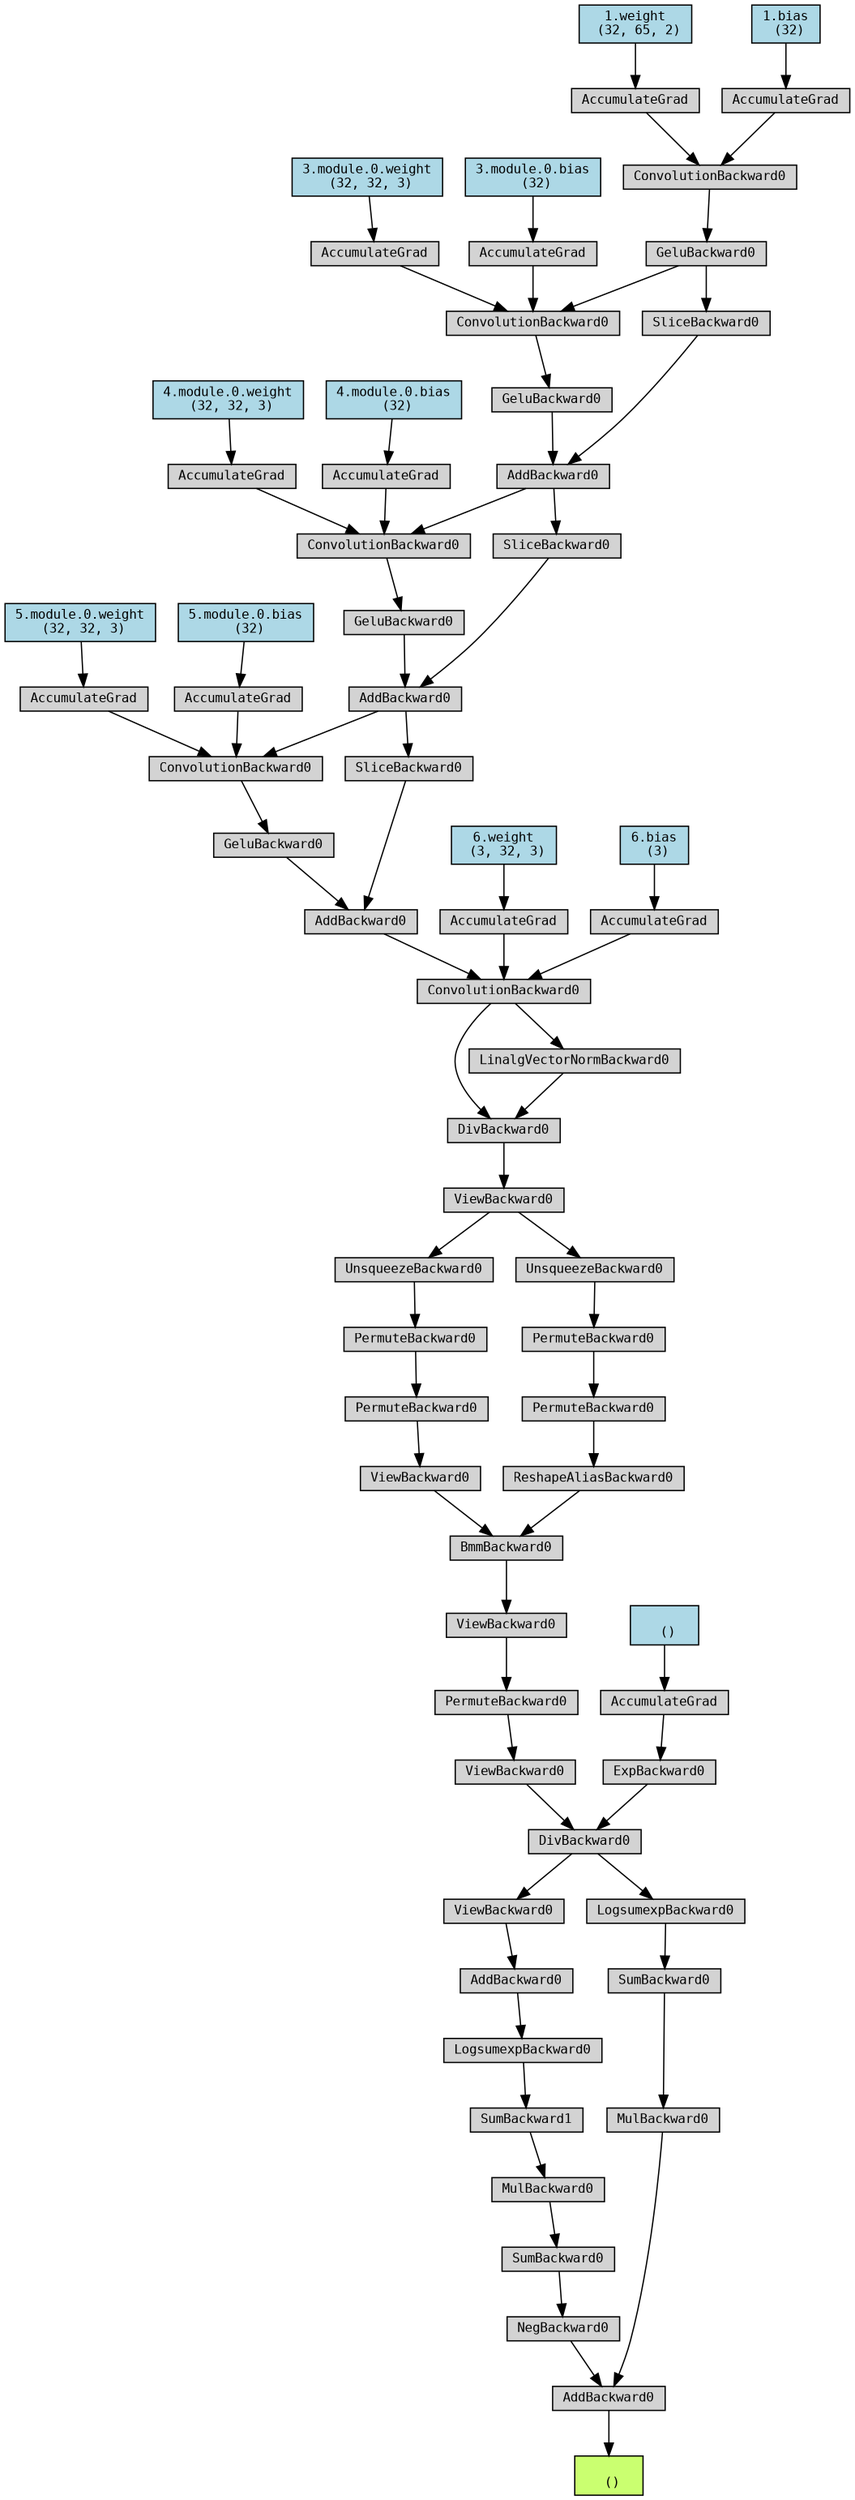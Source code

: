 digraph {
	graph [size="20.55,20.55"]
	node [align=left fontname=monospace fontsize=10 height=0.2 ranksep=0.1 shape=box style=filled]
	1854758732160 [label="
 ()" fillcolor=darkolivegreen1]
	1854298208864 [label=AddBackward0]
	1854298208240 -> 1854298208864
	1854298208240 [label=NegBackward0]
	1854421142544 -> 1854298208240
	1854421142544 [label=SumBackward0]
	1854421145424 -> 1854421142544
	1854421145424 [label=MulBackward0]
	1854421147632 -> 1854421145424
	1854421147632 [label=SumBackward1]
	1854421147584 -> 1854421147632
	1854421147584 [label=LogsumexpBackward0]
	1854421149456 -> 1854421147584
	1854421149456 [label=AddBackward0]
	1854421147392 -> 1854421149456
	1854421147392 [label=ViewBackward0]
	1854421155600 -> 1854421147392
	1854421155600 [label=DivBackward0]
	1854421153488 -> 1854421155600
	1854421153488 [label=ViewBackward0]
	1854421151232 -> 1854421153488
	1854421151232 [label=PermuteBackward0]
	1854421147008 -> 1854421151232
	1854421147008 [label=ViewBackward0]
	1854421140816 -> 1854421147008
	1854421140816 [label=BmmBackward0]
	1854421153056 -> 1854421140816
	1854421153056 [label=ViewBackward0]
	1854421152960 -> 1854421153056
	1854421152960 [label=PermuteBackward0]
	1854421152912 -> 1854421152960
	1854421152912 [label=PermuteBackward0]
	1854421140432 -> 1854421152912
	1854421140432 [label=UnsqueezeBackward0]
	1854421144560 -> 1854421140432
	1854421144560 [label=ViewBackward0]
	1854421154736 -> 1854421144560
	1854421154736 [label=DivBackward0]
	1854421140384 -> 1854421154736
	1854421140384 [label=ConvolutionBackward0]
	1854421154640 -> 1854421140384
	1854421154640 [label=AddBackward0]
	1854421154448 -> 1854421154640
	1854421154448 [label=SliceBackward0]
	1854421146192 -> 1854421154448
	1854421146192 [label=AddBackward0]
	1854421148112 -> 1854421146192
	1854421148112 [label=SliceBackward0]
	1854421145856 -> 1854421148112
	1854421145856 [label=AddBackward0]
	1854421147872 -> 1854421145856
	1854421147872 [label=SliceBackward0]
	1854421151664 -> 1854421147872
	1854421151664 [label=GeluBackward0]
	1854421151616 -> 1854421151664
	1854421151616 [label=ConvolutionBackward0]
	1854421146432 -> 1854421151616
	1857139211888 [label="1.weight
 (32, 65, 2)" fillcolor=lightblue]
	1857139211888 -> 1854421146432
	1854421146432 [label=AccumulateGrad]
	1854421154784 -> 1854421151616
	1857139204368 [label="1.bias
 (32)" fillcolor=lightblue]
	1857139204368 -> 1854421154784
	1854421154784 [label=AccumulateGrad]
	1854421149936 -> 1854421145856
	1854421149936 [label=GeluBackward0]
	1854421149888 -> 1854421149936
	1854421149888 [label=ConvolutionBackward0]
	1854421151664 -> 1854421149888
	1854421146096 -> 1854421149888
	1857139199648 [label="3.module.0.weight
 (32, 32, 3)" fillcolor=lightblue]
	1857139199648 -> 1854421146096
	1854421146096 [label=AccumulateGrad]
	1854421144368 -> 1854421149888
	1857139204688 [label="3.module.0.bias
 (32)" fillcolor=lightblue]
	1857139204688 -> 1854421144368
	1854421144368 [label=AccumulateGrad]
	1854421141968 -> 1854421146192
	1854421141968 [label=GeluBackward0]
	1854421151568 -> 1854421141968
	1854421151568 [label=ConvolutionBackward0]
	1854421145856 -> 1854421151568
	1854421146960 -> 1854421151568
	1854621626624 [label="4.module.0.weight
 (32, 32, 3)" fillcolor=lightblue]
	1854621626624 -> 1854421146960
	1854421146960 [label=AccumulateGrad]
	1854421153824 -> 1854421151568
	1857139198128 [label="4.module.0.bias
 (32)" fillcolor=lightblue]
	1857139198128 -> 1854421153824
	1854421153824 [label=AccumulateGrad]
	1854421148304 -> 1854421154640
	1854421148304 [label=GeluBackward0]
	1854421154208 -> 1854421148304
	1854421154208 [label=ConvolutionBackward0]
	1854421146192 -> 1854421154208
	1854421153968 -> 1854421154208
	1857139206608 [label="5.module.0.weight
 (32, 32, 3)" fillcolor=lightblue]
	1857139206608 -> 1854421153968
	1854421153968 [label=AccumulateGrad]
	1854421143936 -> 1854421154208
	1857139199008 [label="5.module.0.bias
 (32)" fillcolor=lightblue]
	1857139199008 -> 1854421143936
	1854421143936 [label=AccumulateGrad]
	1854421144464 -> 1854421140384
	1857139200768 [label="6.weight
 (3, 32, 3)" fillcolor=lightblue]
	1857139200768 -> 1854421144464
	1854421144464 [label=AccumulateGrad]
	1854421146528 -> 1854421140384
	1857139196848 [label="6.bias
 (3)" fillcolor=lightblue]
	1857139196848 -> 1854421146528
	1854421146528 [label=AccumulateGrad]
	1854421144512 -> 1854421154736
	1854421144512 [label=LinalgVectorNormBackward0]
	1854421140384 -> 1854421144512
	1854421144896 -> 1854421140816
	1854421144896 [label=ReshapeAliasBackward0]
	1854421150800 -> 1854421144896
	1854421150800 [label=PermuteBackward0]
	1854421148592 -> 1854421150800
	1854421148592 [label=PermuteBackward0]
	1854421146240 -> 1854421148592
	1854421146240 [label=UnsqueezeBackward0]
	1854421144560 -> 1854421146240
	1854421143264 -> 1854421155600
	1854421143264 [label=ExpBackward0]
	1854421153104 -> 1854421143264
	1857139203168 [label="
 ()" fillcolor=lightblue]
	1857139203168 -> 1854421153104
	1854421153104 [label=AccumulateGrad]
	1854421148496 -> 1854298208864
	1854421148496 [label=MulBackward0]
	1854421145088 -> 1854421148496
	1854421145088 [label=SumBackward0]
	1854421145520 -> 1854421145088
	1854421145520 [label=LogsumexpBackward0]
	1854421155600 -> 1854421145520
	1854298208864 -> 1854758732160
}
